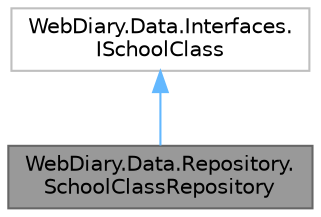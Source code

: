 digraph "WebDiary.Data.Repository.SchoolClassRepository"
{
 // LATEX_PDF_SIZE
  bgcolor="transparent";
  edge [fontname=Helvetica,fontsize=10,labelfontname=Helvetica,labelfontsize=10];
  node [fontname=Helvetica,fontsize=10,shape=box,height=0.2,width=0.4];
  Node1 [id="Node000001",label="WebDiary.Data.Repository.\lSchoolClassRepository",height=0.2,width=0.4,color="gray40", fillcolor="grey60", style="filled", fontcolor="black",tooltip=" "];
  Node2 -> Node1 [id="edge2_Node000001_Node000002",dir="back",color="steelblue1",style="solid",tooltip=" "];
  Node2 [id="Node000002",label="WebDiary.Data.Interfaces.\lISchoolClass",height=0.2,width=0.4,color="grey75", fillcolor="white", style="filled",URL="$interface_web_diary_1_1_data_1_1_interfaces_1_1_i_school_class.html",tooltip=" "];
}

